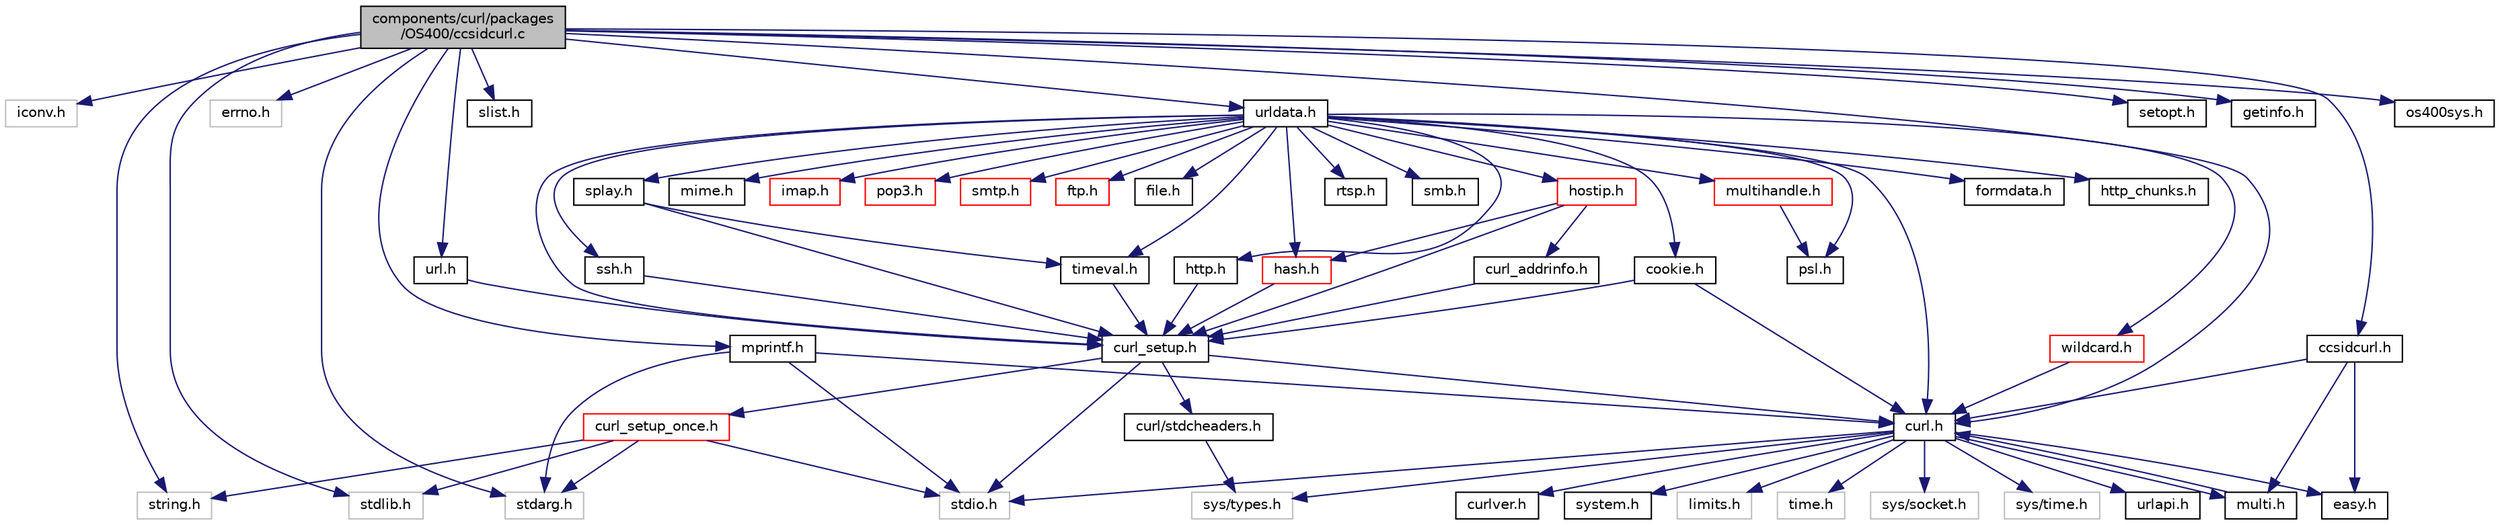 digraph "components/curl/packages/OS400/ccsidcurl.c"
{
  edge [fontname="Helvetica",fontsize="10",labelfontname="Helvetica",labelfontsize="10"];
  node [fontname="Helvetica",fontsize="10",shape=record];
  Node0 [label="components/curl/packages\l/OS400/ccsidcurl.c",height=0.2,width=0.4,color="black", fillcolor="grey75", style="filled", fontcolor="black"];
  Node0 -> Node1 [color="midnightblue",fontsize="10",style="solid",fontname="Helvetica"];
  Node1 [label="iconv.h",height=0.2,width=0.4,color="grey75", fillcolor="white", style="filled"];
  Node0 -> Node2 [color="midnightblue",fontsize="10",style="solid",fontname="Helvetica"];
  Node2 [label="string.h",height=0.2,width=0.4,color="grey75", fillcolor="white", style="filled"];
  Node0 -> Node3 [color="midnightblue",fontsize="10",style="solid",fontname="Helvetica"];
  Node3 [label="stdlib.h",height=0.2,width=0.4,color="grey75", fillcolor="white", style="filled"];
  Node0 -> Node4 [color="midnightblue",fontsize="10",style="solid",fontname="Helvetica"];
  Node4 [label="errno.h",height=0.2,width=0.4,color="grey75", fillcolor="white", style="filled"];
  Node0 -> Node5 [color="midnightblue",fontsize="10",style="solid",fontname="Helvetica"];
  Node5 [label="stdarg.h",height=0.2,width=0.4,color="grey75", fillcolor="white", style="filled"];
  Node0 -> Node6 [color="midnightblue",fontsize="10",style="solid",fontname="Helvetica"];
  Node6 [label="curl.h",height=0.2,width=0.4,color="black", fillcolor="white", style="filled",URL="$curl_8h.html"];
  Node6 -> Node7 [color="midnightblue",fontsize="10",style="solid",fontname="Helvetica"];
  Node7 [label="curlver.h",height=0.2,width=0.4,color="black", fillcolor="white", style="filled",URL="$curlver_8h.html"];
  Node6 -> Node8 [color="midnightblue",fontsize="10",style="solid",fontname="Helvetica"];
  Node8 [label="system.h",height=0.2,width=0.4,color="black", fillcolor="white", style="filled",URL="$components_2curl_2include_2curl_2_system_8h.html"];
  Node6 -> Node9 [color="midnightblue",fontsize="10",style="solid",fontname="Helvetica"];
  Node9 [label="stdio.h",height=0.2,width=0.4,color="grey75", fillcolor="white", style="filled"];
  Node6 -> Node10 [color="midnightblue",fontsize="10",style="solid",fontname="Helvetica"];
  Node10 [label="limits.h",height=0.2,width=0.4,color="grey75", fillcolor="white", style="filled"];
  Node6 -> Node11 [color="midnightblue",fontsize="10",style="solid",fontname="Helvetica"];
  Node11 [label="sys/types.h",height=0.2,width=0.4,color="grey75", fillcolor="white", style="filled"];
  Node6 -> Node12 [color="midnightblue",fontsize="10",style="solid",fontname="Helvetica"];
  Node12 [label="time.h",height=0.2,width=0.4,color="grey75", fillcolor="white", style="filled"];
  Node6 -> Node13 [color="midnightblue",fontsize="10",style="solid",fontname="Helvetica"];
  Node13 [label="sys/socket.h",height=0.2,width=0.4,color="grey75", fillcolor="white", style="filled"];
  Node6 -> Node14 [color="midnightblue",fontsize="10",style="solid",fontname="Helvetica"];
  Node14 [label="sys/time.h",height=0.2,width=0.4,color="grey75", fillcolor="white", style="filled"];
  Node6 -> Node15 [color="midnightblue",fontsize="10",style="solid",fontname="Helvetica"];
  Node15 [label="easy.h",height=0.2,width=0.4,color="black", fillcolor="white", style="filled",URL="$easy_8h.html"];
  Node6 -> Node16 [color="midnightblue",fontsize="10",style="solid",fontname="Helvetica"];
  Node16 [label="multi.h",height=0.2,width=0.4,color="black", fillcolor="white", style="filled",URL="$multi_8h.html"];
  Node16 -> Node6 [color="midnightblue",fontsize="10",style="solid",fontname="Helvetica"];
  Node6 -> Node17 [color="midnightblue",fontsize="10",style="solid",fontname="Helvetica"];
  Node17 [label="urlapi.h",height=0.2,width=0.4,color="black", fillcolor="white", style="filled",URL="$urlapi_8h.html"];
  Node0 -> Node18 [color="midnightblue",fontsize="10",style="solid",fontname="Helvetica"];
  Node18 [label="mprintf.h",height=0.2,width=0.4,color="black", fillcolor="white", style="filled",URL="$mprintf_8h.html"];
  Node18 -> Node5 [color="midnightblue",fontsize="10",style="solid",fontname="Helvetica"];
  Node18 -> Node9 [color="midnightblue",fontsize="10",style="solid",fontname="Helvetica"];
  Node18 -> Node6 [color="midnightblue",fontsize="10",style="solid",fontname="Helvetica"];
  Node0 -> Node19 [color="midnightblue",fontsize="10",style="solid",fontname="Helvetica"];
  Node19 [label="slist.h",height=0.2,width=0.4,color="black", fillcolor="white", style="filled",URL="$slist_8h.html"];
  Node0 -> Node20 [color="midnightblue",fontsize="10",style="solid",fontname="Helvetica"];
  Node20 [label="urldata.h",height=0.2,width=0.4,color="black", fillcolor="white", style="filled",URL="$urldata_8h.html"];
  Node20 -> Node21 [color="midnightblue",fontsize="10",style="solid",fontname="Helvetica"];
  Node21 [label="curl_setup.h",height=0.2,width=0.4,color="black", fillcolor="white", style="filled",URL="$curl__setup_8h.html"];
  Node21 -> Node6 [color="midnightblue",fontsize="10",style="solid",fontname="Helvetica"];
  Node21 -> Node9 [color="midnightblue",fontsize="10",style="solid",fontname="Helvetica"];
  Node21 -> Node22 [color="midnightblue",fontsize="10",style="solid",fontname="Helvetica"];
  Node22 [label="curl/stdcheaders.h",height=0.2,width=0.4,color="black", fillcolor="white", style="filled",URL="$stdcheaders_8h.html"];
  Node22 -> Node11 [color="midnightblue",fontsize="10",style="solid",fontname="Helvetica"];
  Node21 -> Node23 [color="midnightblue",fontsize="10",style="solid",fontname="Helvetica"];
  Node23 [label="curl_setup_once.h",height=0.2,width=0.4,color="red", fillcolor="white", style="filled",URL="$curl__setup__once_8h.html"];
  Node23 -> Node9 [color="midnightblue",fontsize="10",style="solid",fontname="Helvetica"];
  Node23 -> Node3 [color="midnightblue",fontsize="10",style="solid",fontname="Helvetica"];
  Node23 -> Node2 [color="midnightblue",fontsize="10",style="solid",fontname="Helvetica"];
  Node23 -> Node5 [color="midnightblue",fontsize="10",style="solid",fontname="Helvetica"];
  Node20 -> Node26 [color="midnightblue",fontsize="10",style="solid",fontname="Helvetica"];
  Node26 [label="cookie.h",height=0.2,width=0.4,color="black", fillcolor="white", style="filled",URL="$cookie_8h.html"];
  Node26 -> Node21 [color="midnightblue",fontsize="10",style="solid",fontname="Helvetica"];
  Node26 -> Node6 [color="midnightblue",fontsize="10",style="solid",fontname="Helvetica"];
  Node20 -> Node27 [color="midnightblue",fontsize="10",style="solid",fontname="Helvetica"];
  Node27 [label="psl.h",height=0.2,width=0.4,color="black", fillcolor="white", style="filled",URL="$psl_8h.html"];
  Node20 -> Node28 [color="midnightblue",fontsize="10",style="solid",fontname="Helvetica"];
  Node28 [label="formdata.h",height=0.2,width=0.4,color="black", fillcolor="white", style="filled",URL="$formdata_8h.html"];
  Node20 -> Node29 [color="midnightblue",fontsize="10",style="solid",fontname="Helvetica"];
  Node29 [label="timeval.h",height=0.2,width=0.4,color="black", fillcolor="white", style="filled",URL="$timeval_8h.html"];
  Node29 -> Node21 [color="midnightblue",fontsize="10",style="solid",fontname="Helvetica"];
  Node20 -> Node6 [color="midnightblue",fontsize="10",style="solid",fontname="Helvetica"];
  Node20 -> Node30 [color="midnightblue",fontsize="10",style="solid",fontname="Helvetica"];
  Node30 [label="http_chunks.h",height=0.2,width=0.4,color="black", fillcolor="white", style="filled",URL="$http__chunks_8h.html"];
  Node20 -> Node31 [color="midnightblue",fontsize="10",style="solid",fontname="Helvetica"];
  Node31 [label="hostip.h",height=0.2,width=0.4,color="red", fillcolor="white", style="filled",URL="$hostip_8h.html"];
  Node31 -> Node21 [color="midnightblue",fontsize="10",style="solid",fontname="Helvetica"];
  Node31 -> Node32 [color="midnightblue",fontsize="10",style="solid",fontname="Helvetica"];
  Node32 [label="hash.h",height=0.2,width=0.4,color="red", fillcolor="white", style="filled",URL="$hash_8h.html"];
  Node32 -> Node21 [color="midnightblue",fontsize="10",style="solid",fontname="Helvetica"];
  Node31 -> Node35 [color="midnightblue",fontsize="10",style="solid",fontname="Helvetica"];
  Node35 [label="curl_addrinfo.h",height=0.2,width=0.4,color="black", fillcolor="white", style="filled",URL="$curl__addrinfo_8h.html"];
  Node35 -> Node21 [color="midnightblue",fontsize="10",style="solid",fontname="Helvetica"];
  Node20 -> Node32 [color="midnightblue",fontsize="10",style="solid",fontname="Helvetica"];
  Node20 -> Node37 [color="midnightblue",fontsize="10",style="solid",fontname="Helvetica"];
  Node37 [label="splay.h",height=0.2,width=0.4,color="black", fillcolor="white", style="filled",URL="$splay_8h.html"];
  Node37 -> Node21 [color="midnightblue",fontsize="10",style="solid",fontname="Helvetica"];
  Node37 -> Node29 [color="midnightblue",fontsize="10",style="solid",fontname="Helvetica"];
  Node20 -> Node38 [color="midnightblue",fontsize="10",style="solid",fontname="Helvetica"];
  Node38 [label="mime.h",height=0.2,width=0.4,color="black", fillcolor="white", style="filled",URL="$mime_8h.html"];
  Node20 -> Node39 [color="midnightblue",fontsize="10",style="solid",fontname="Helvetica"];
  Node39 [label="imap.h",height=0.2,width=0.4,color="red", fillcolor="white", style="filled",URL="$imap_8h.html"];
  Node20 -> Node42 [color="midnightblue",fontsize="10",style="solid",fontname="Helvetica"];
  Node42 [label="pop3.h",height=0.2,width=0.4,color="red", fillcolor="white", style="filled",URL="$pop3_8h.html"];
  Node20 -> Node43 [color="midnightblue",fontsize="10",style="solid",fontname="Helvetica"];
  Node43 [label="smtp.h",height=0.2,width=0.4,color="red", fillcolor="white", style="filled",URL="$smtp_8h.html"];
  Node20 -> Node44 [color="midnightblue",fontsize="10",style="solid",fontname="Helvetica"];
  Node44 [label="ftp.h",height=0.2,width=0.4,color="red", fillcolor="white", style="filled",URL="$ftp_8h.html"];
  Node20 -> Node45 [color="midnightblue",fontsize="10",style="solid",fontname="Helvetica"];
  Node45 [label="file.h",height=0.2,width=0.4,color="black", fillcolor="white", style="filled",URL="$components_2curl_2lib_2_file_8h.html"];
  Node20 -> Node46 [color="midnightblue",fontsize="10",style="solid",fontname="Helvetica"];
  Node46 [label="ssh.h",height=0.2,width=0.4,color="black", fillcolor="white", style="filled",URL="$ssh_8h.html"];
  Node46 -> Node21 [color="midnightblue",fontsize="10",style="solid",fontname="Helvetica"];
  Node20 -> Node47 [color="midnightblue",fontsize="10",style="solid",fontname="Helvetica"];
  Node47 [label="http.h",height=0.2,width=0.4,color="black", fillcolor="white", style="filled",URL="$http_8h.html"];
  Node47 -> Node21 [color="midnightblue",fontsize="10",style="solid",fontname="Helvetica"];
  Node20 -> Node48 [color="midnightblue",fontsize="10",style="solid",fontname="Helvetica"];
  Node48 [label="rtsp.h",height=0.2,width=0.4,color="black", fillcolor="white", style="filled",URL="$rtsp_8h.html"];
  Node20 -> Node49 [color="midnightblue",fontsize="10",style="solid",fontname="Helvetica"];
  Node49 [label="smb.h",height=0.2,width=0.4,color="black", fillcolor="white", style="filled",URL="$smb_8h.html"];
  Node20 -> Node50 [color="midnightblue",fontsize="10",style="solid",fontname="Helvetica"];
  Node50 [label="wildcard.h",height=0.2,width=0.4,color="red", fillcolor="white", style="filled",URL="$wildcard_8h.html"];
  Node50 -> Node6 [color="midnightblue",fontsize="10",style="solid",fontname="Helvetica"];
  Node20 -> Node51 [color="midnightblue",fontsize="10",style="solid",fontname="Helvetica"];
  Node51 [label="multihandle.h",height=0.2,width=0.4,color="red", fillcolor="white", style="filled",URL="$multihandle_8h.html"];
  Node51 -> Node27 [color="midnightblue",fontsize="10",style="solid",fontname="Helvetica"];
  Node0 -> Node53 [color="midnightblue",fontsize="10",style="solid",fontname="Helvetica"];
  Node53 [label="url.h",height=0.2,width=0.4,color="black", fillcolor="white", style="filled",URL="$url_8h.html"];
  Node53 -> Node21 [color="midnightblue",fontsize="10",style="solid",fontname="Helvetica"];
  Node0 -> Node54 [color="midnightblue",fontsize="10",style="solid",fontname="Helvetica"];
  Node54 [label="setopt.h",height=0.2,width=0.4,color="black", fillcolor="white", style="filled",URL="$setopt_8h.html"];
  Node0 -> Node55 [color="midnightblue",fontsize="10",style="solid",fontname="Helvetica"];
  Node55 [label="getinfo.h",height=0.2,width=0.4,color="black", fillcolor="white", style="filled",URL="$getinfo_8h.html"];
  Node0 -> Node56 [color="midnightblue",fontsize="10",style="solid",fontname="Helvetica"];
  Node56 [label="ccsidcurl.h",height=0.2,width=0.4,color="black", fillcolor="white", style="filled",URL="$ccsidcurl_8h.html"];
  Node56 -> Node6 [color="midnightblue",fontsize="10",style="solid",fontname="Helvetica"];
  Node56 -> Node15 [color="midnightblue",fontsize="10",style="solid",fontname="Helvetica"];
  Node56 -> Node16 [color="midnightblue",fontsize="10",style="solid",fontname="Helvetica"];
  Node0 -> Node57 [color="midnightblue",fontsize="10",style="solid",fontname="Helvetica"];
  Node57 [label="os400sys.h",height=0.2,width=0.4,color="black", fillcolor="white", style="filled",URL="$os400sys_8h.html"];
}
